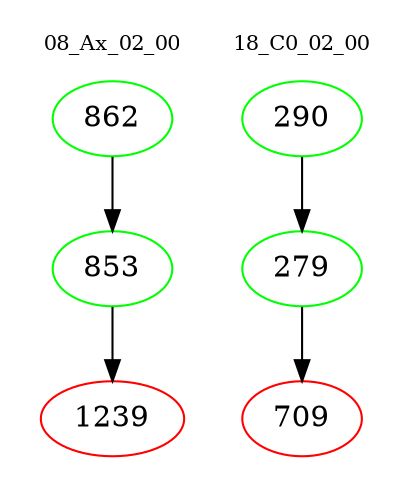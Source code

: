 digraph{
subgraph cluster_0 {
color = white
label = "08_Ax_02_00";
fontsize=10;
T0_862 [label="862", color="green"]
T0_862 -> T0_853 [color="black"]
T0_853 [label="853", color="green"]
T0_853 -> T0_1239 [color="black"]
T0_1239 [label="1239", color="red"]
}
subgraph cluster_1 {
color = white
label = "18_C0_02_00";
fontsize=10;
T1_290 [label="290", color="green"]
T1_290 -> T1_279 [color="black"]
T1_279 [label="279", color="green"]
T1_279 -> T1_709 [color="black"]
T1_709 [label="709", color="red"]
}
}
